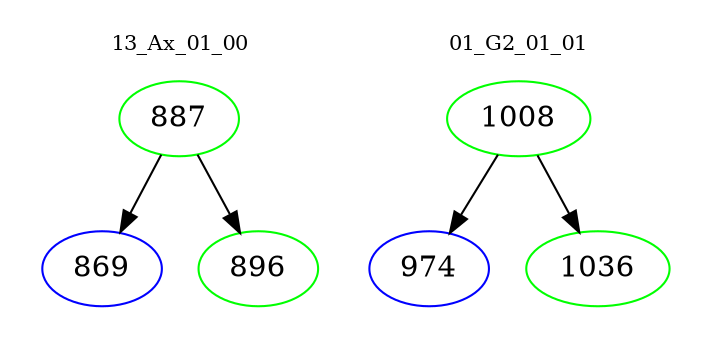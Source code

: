 digraph{
subgraph cluster_0 {
color = white
label = "13_Ax_01_00";
fontsize=10;
T0_887 [label="887", color="green"]
T0_887 -> T0_869 [color="black"]
T0_869 [label="869", color="blue"]
T0_887 -> T0_896 [color="black"]
T0_896 [label="896", color="green"]
}
subgraph cluster_1 {
color = white
label = "01_G2_01_01";
fontsize=10;
T1_1008 [label="1008", color="green"]
T1_1008 -> T1_974 [color="black"]
T1_974 [label="974", color="blue"]
T1_1008 -> T1_1036 [color="black"]
T1_1036 [label="1036", color="green"]
}
}
